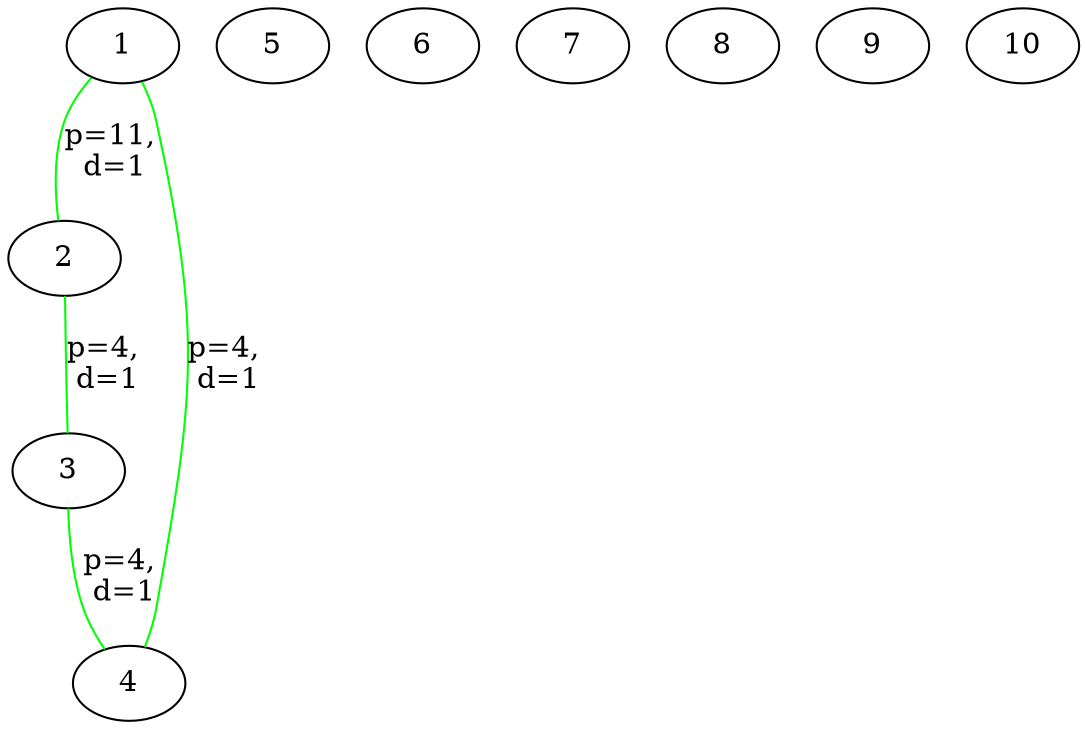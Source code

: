 graph {
	1 [label=1]
	1 -- 2 [label="p=11,
 d=1" color=green]
	1 -- 4 [label="p=4,
 d=1" color=green]
	2 [label=2]
	2 -- 3 [label="p=4,
 d=1" color=green]
	3 [label=3]
	3 -- 4 [label="p=4,
 d=1" color=green]
	4 [label=4]
	5 [label=5]
	6 [label=6]
	7 [label=7]
	8 [label=8]
	9 [label=9]
	10 [label=10]
}
